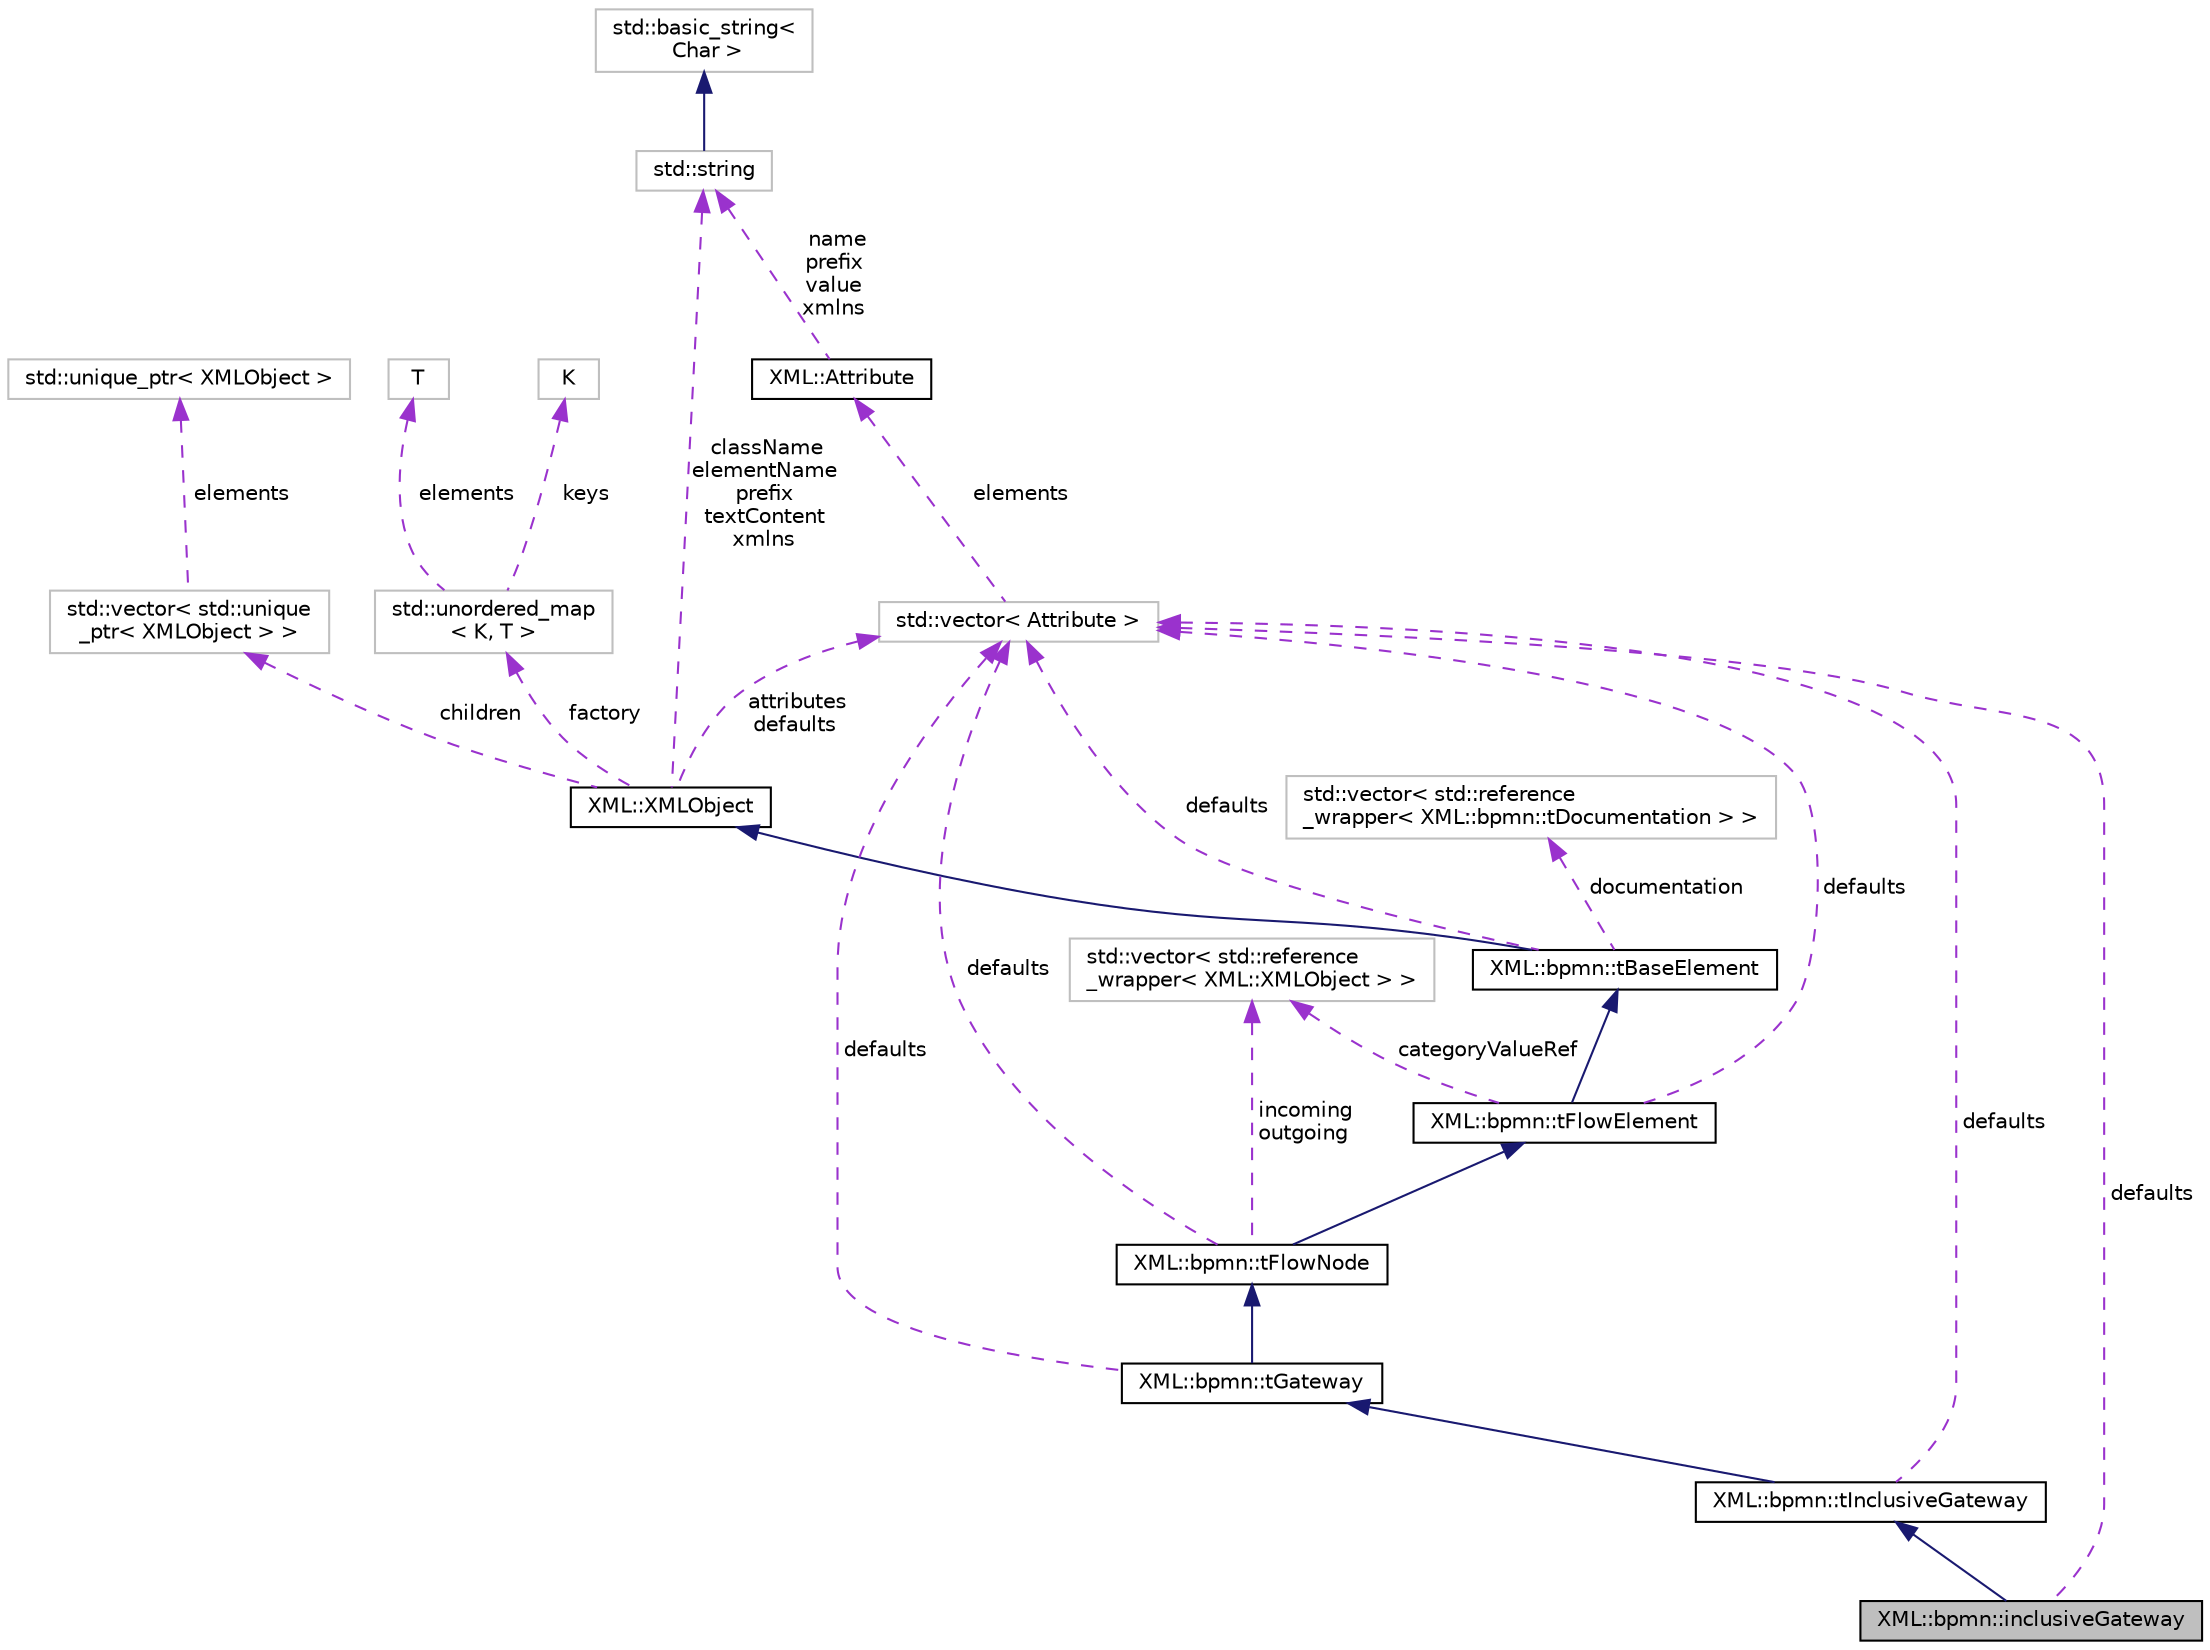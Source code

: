 digraph "XML::bpmn::inclusiveGateway"
{
 // LATEX_PDF_SIZE
  edge [fontname="Helvetica",fontsize="10",labelfontname="Helvetica",labelfontsize="10"];
  node [fontname="Helvetica",fontsize="10",shape=record];
  Node1 [label="XML::bpmn::inclusiveGateway",height=0.2,width=0.4,color="black", fillcolor="grey75", style="filled", fontcolor="black",tooltip=" "];
  Node2 -> Node1 [dir="back",color="midnightblue",fontsize="10",style="solid",fontname="Helvetica"];
  Node2 [label="XML::bpmn::tInclusiveGateway",height=0.2,width=0.4,color="black", fillcolor="white", style="filled",URL="$classXML_1_1bpmn_1_1tInclusiveGateway.html",tooltip=" "];
  Node3 -> Node2 [dir="back",color="midnightblue",fontsize="10",style="solid",fontname="Helvetica"];
  Node3 [label="XML::bpmn::tGateway",height=0.2,width=0.4,color="black", fillcolor="white", style="filled",URL="$classXML_1_1bpmn_1_1tGateway.html",tooltip=" "];
  Node4 -> Node3 [dir="back",color="midnightblue",fontsize="10",style="solid",fontname="Helvetica"];
  Node4 [label="XML::bpmn::tFlowNode",height=0.2,width=0.4,color="black", fillcolor="white", style="filled",URL="$classXML_1_1bpmn_1_1tFlowNode.html",tooltip=" "];
  Node5 -> Node4 [dir="back",color="midnightblue",fontsize="10",style="solid",fontname="Helvetica"];
  Node5 [label="XML::bpmn::tFlowElement",height=0.2,width=0.4,color="black", fillcolor="white", style="filled",URL="$classXML_1_1bpmn_1_1tFlowElement.html",tooltip=" "];
  Node6 -> Node5 [dir="back",color="midnightblue",fontsize="10",style="solid",fontname="Helvetica"];
  Node6 [label="XML::bpmn::tBaseElement",height=0.2,width=0.4,color="black", fillcolor="white", style="filled",URL="$classXML_1_1bpmn_1_1tBaseElement.html",tooltip=" "];
  Node7 -> Node6 [dir="back",color="midnightblue",fontsize="10",style="solid",fontname="Helvetica"];
  Node7 [label="XML::XMLObject",height=0.2,width=0.4,color="black", fillcolor="white", style="filled",URL="$classXML_1_1XMLObject.html",tooltip=" "];
  Node8 -> Node7 [dir="back",color="darkorchid3",fontsize="10",style="dashed",label=" attributes\ndefaults" ,fontname="Helvetica"];
  Node8 [label="std::vector\< Attribute \>",height=0.2,width=0.4,color="grey75", fillcolor="white", style="filled",tooltip=" "];
  Node9 -> Node8 [dir="back",color="darkorchid3",fontsize="10",style="dashed",label=" elements" ,fontname="Helvetica"];
  Node9 [label="XML::Attribute",height=0.2,width=0.4,color="black", fillcolor="white", style="filled",URL="$structXML_1_1Attribute.html",tooltip=" "];
  Node10 -> Node9 [dir="back",color="darkorchid3",fontsize="10",style="dashed",label=" name\nprefix\nvalue\nxmlns" ,fontname="Helvetica"];
  Node10 [label="std::string",height=0.2,width=0.4,color="grey75", fillcolor="white", style="filled",tooltip=" "];
  Node11 -> Node10 [dir="back",color="midnightblue",fontsize="10",style="solid",fontname="Helvetica"];
  Node11 [label="std::basic_string\<\l Char \>",height=0.2,width=0.4,color="grey75", fillcolor="white", style="filled",tooltip=" "];
  Node10 -> Node7 [dir="back",color="darkorchid3",fontsize="10",style="dashed",label=" className\nelementName\nprefix\ntextContent\nxmlns" ,fontname="Helvetica"];
  Node12 -> Node7 [dir="back",color="darkorchid3",fontsize="10",style="dashed",label=" children" ,fontname="Helvetica"];
  Node12 [label="std::vector\< std::unique\l_ptr\< XMLObject \> \>",height=0.2,width=0.4,color="grey75", fillcolor="white", style="filled",tooltip=" "];
  Node13 -> Node12 [dir="back",color="darkorchid3",fontsize="10",style="dashed",label=" elements" ,fontname="Helvetica"];
  Node13 [label="std::unique_ptr\< XMLObject \>",height=0.2,width=0.4,color="grey75", fillcolor="white", style="filled",tooltip=" "];
  Node14 -> Node7 [dir="back",color="darkorchid3",fontsize="10",style="dashed",label=" factory" ,fontname="Helvetica"];
  Node14 [label="std::unordered_map\l\< K, T \>",height=0.2,width=0.4,color="grey75", fillcolor="white", style="filled",tooltip=" "];
  Node15 -> Node14 [dir="back",color="darkorchid3",fontsize="10",style="dashed",label=" keys" ,fontname="Helvetica"];
  Node15 [label="K",height=0.2,width=0.4,color="grey75", fillcolor="white", style="filled",tooltip=" "];
  Node16 -> Node14 [dir="back",color="darkorchid3",fontsize="10",style="dashed",label=" elements" ,fontname="Helvetica"];
  Node16 [label="T",height=0.2,width=0.4,color="grey75", fillcolor="white", style="filled",tooltip=" "];
  Node17 -> Node6 [dir="back",color="darkorchid3",fontsize="10",style="dashed",label=" documentation" ,fontname="Helvetica"];
  Node17 [label="std::vector\< std::reference\l_wrapper\< XML::bpmn::tDocumentation \> \>",height=0.2,width=0.4,color="grey75", fillcolor="white", style="filled",tooltip=" "];
  Node8 -> Node6 [dir="back",color="darkorchid3",fontsize="10",style="dashed",label=" defaults" ,fontname="Helvetica"];
  Node8 -> Node5 [dir="back",color="darkorchid3",fontsize="10",style="dashed",label=" defaults" ,fontname="Helvetica"];
  Node18 -> Node5 [dir="back",color="darkorchid3",fontsize="10",style="dashed",label=" categoryValueRef" ,fontname="Helvetica"];
  Node18 [label="std::vector\< std::reference\l_wrapper\< XML::XMLObject \> \>",height=0.2,width=0.4,color="grey75", fillcolor="white", style="filled",tooltip=" "];
  Node8 -> Node4 [dir="back",color="darkorchid3",fontsize="10",style="dashed",label=" defaults" ,fontname="Helvetica"];
  Node18 -> Node4 [dir="back",color="darkorchid3",fontsize="10",style="dashed",label=" incoming\noutgoing" ,fontname="Helvetica"];
  Node8 -> Node3 [dir="back",color="darkorchid3",fontsize="10",style="dashed",label=" defaults" ,fontname="Helvetica"];
  Node8 -> Node2 [dir="back",color="darkorchid3",fontsize="10",style="dashed",label=" defaults" ,fontname="Helvetica"];
  Node8 -> Node1 [dir="back",color="darkorchid3",fontsize="10",style="dashed",label=" defaults" ,fontname="Helvetica"];
}
